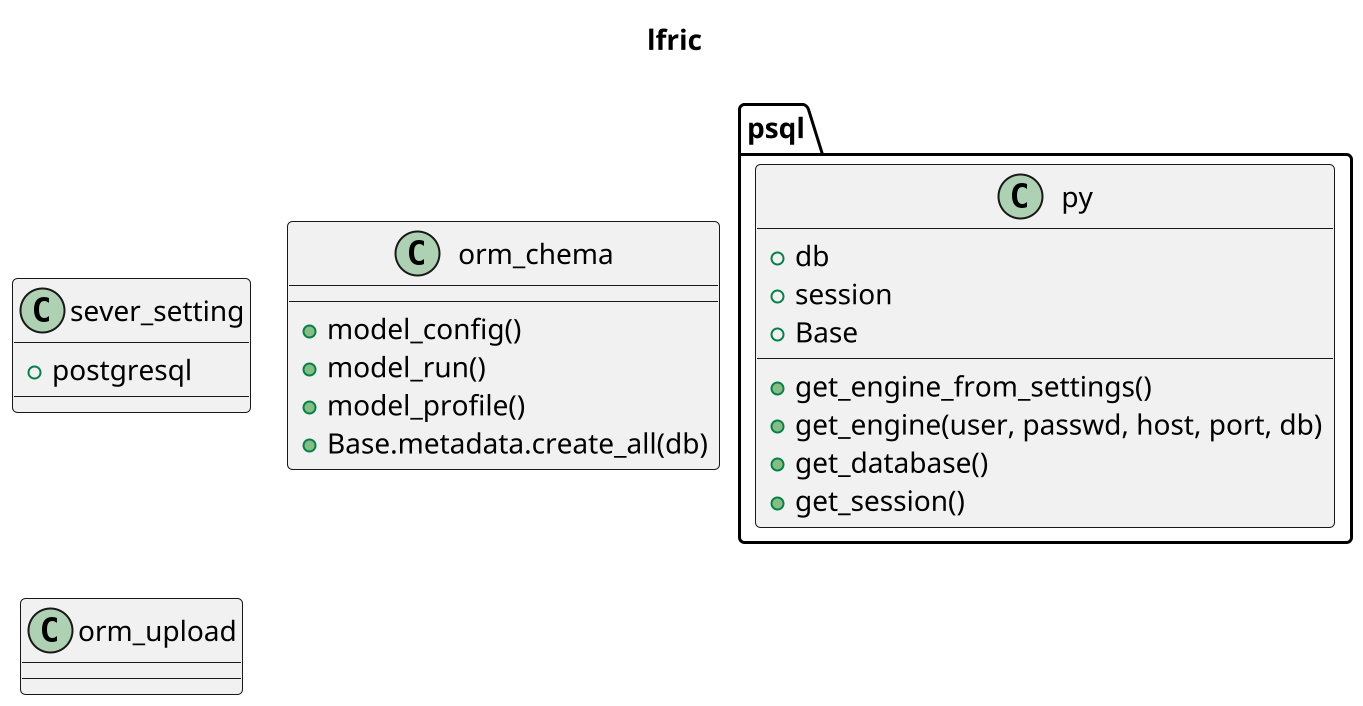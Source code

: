 @startuml
!pragma layout smetana

scale 2
title lfric

class psql.py{
    +get_engine_from_settings()
    +get_engine(user, passwd, host, port, db)
    +get_database()
    +get_session()
    +db
    +session
    +Base
}

class sever_setting {
    +postgresql

}

class orm_chema {
    +model_config()
    +model_run()
    +model_profile()
    +Base.metadata.create_all(db)
}

class orm_upload {
    
}

@enduml